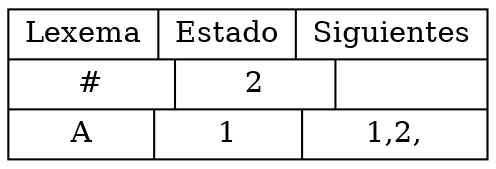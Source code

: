 digraph ListaSiguientes{
rankdir=LR
node[shape= record width=1 height=1];
cabeza[label="{Lexema | Estado | Siguientes}| {# |2|{}}| {A |1|{1,2,}}"];

}
